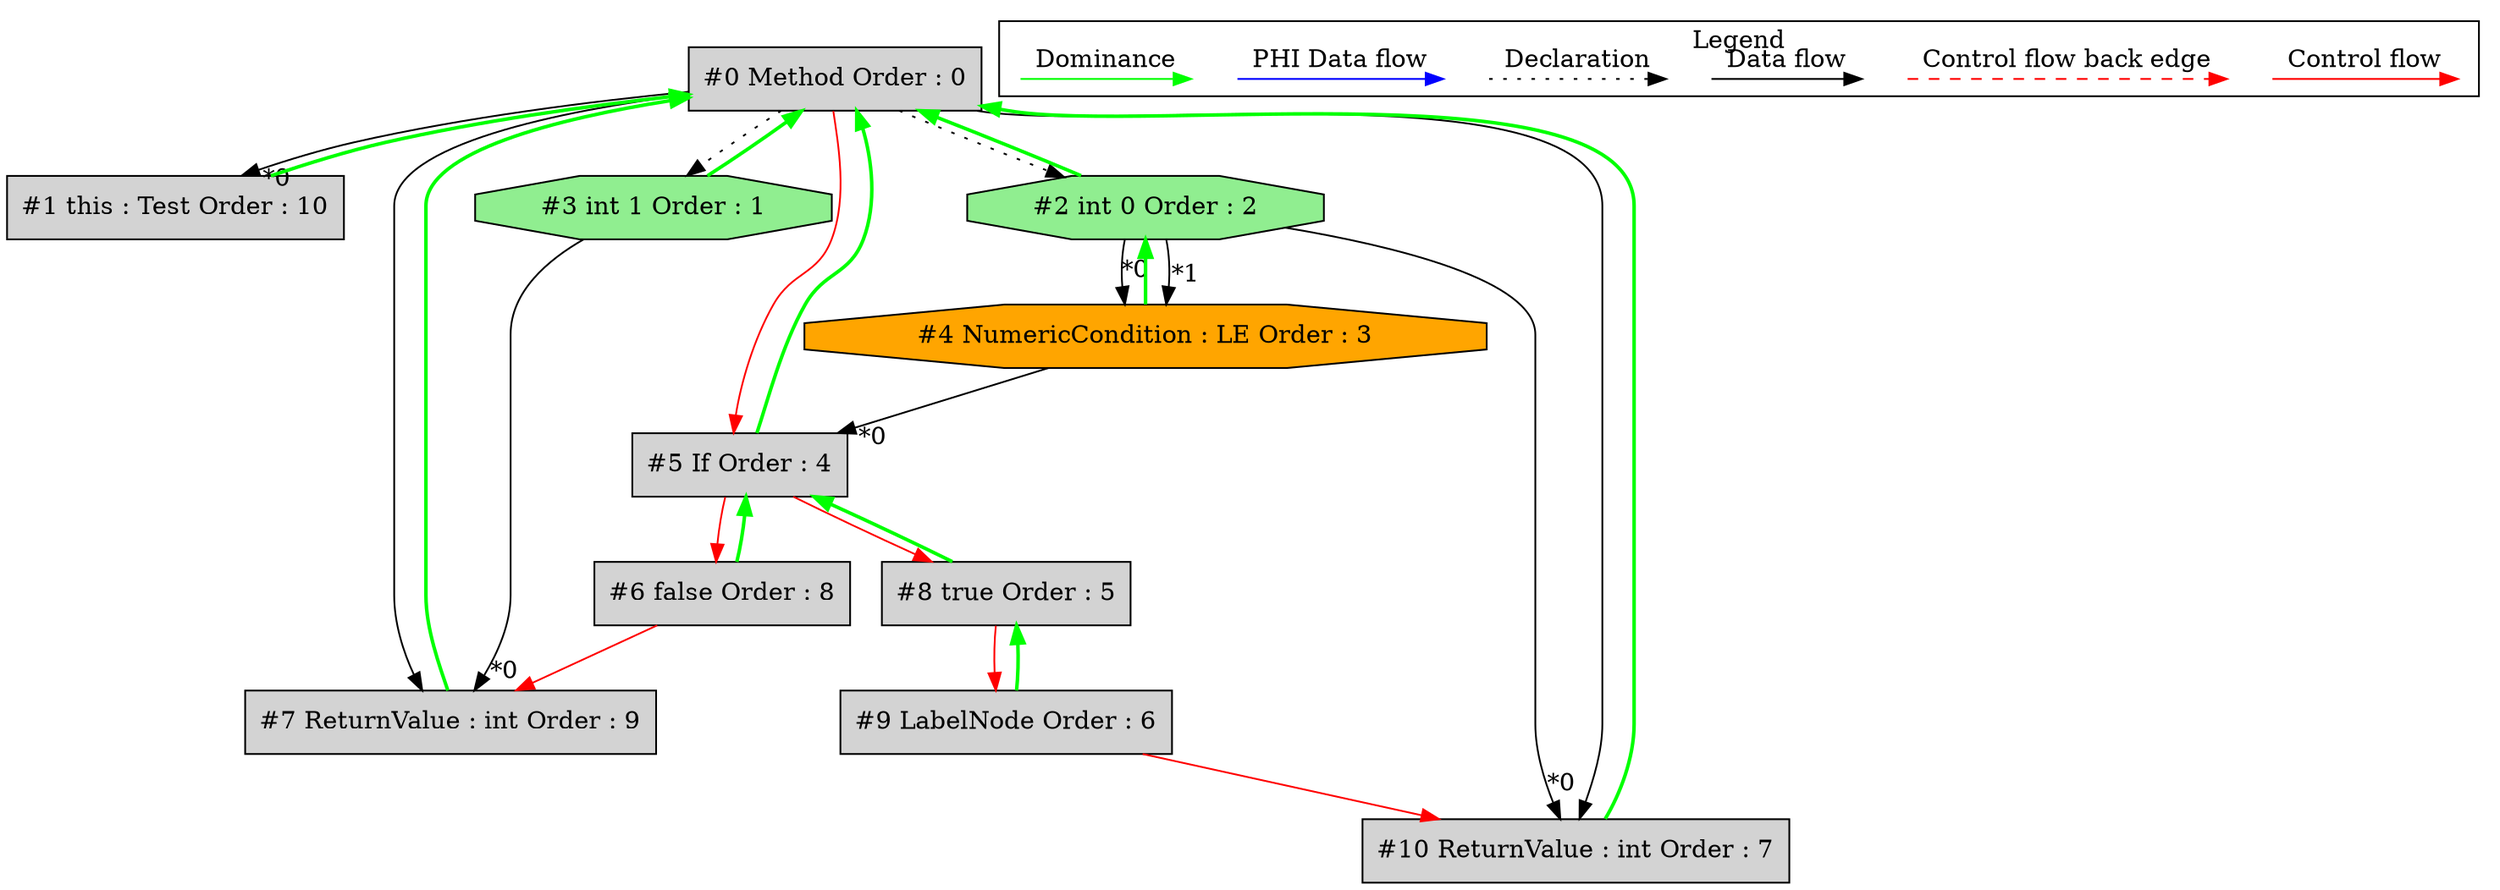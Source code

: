 digraph debugoutput {
 ordering="in";
 node0[label="#0 Method Order : 0",shape=box, fillcolor=lightgrey, style=filled];
 node1[label="#1 this : Test Order : 10",shape=box, fillcolor=lightgrey, style=filled];
 node1 -> node0[dir="forward" color="green" penwidth="2"];
 node0 -> node1[headlabel="*0", labeldistance=2];
 node2[label="#2 int 0 Order : 2",shape=octagon, fillcolor=lightgreen, style=filled];
 node2 -> node0[dir="forward" color="green" penwidth="2"];
 node0 -> node2[style=dotted];
 node3[label="#3 int 1 Order : 1",shape=octagon, fillcolor=lightgreen, style=filled];
 node3 -> node0[dir="forward" color="green" penwidth="2"];
 node0 -> node3[style=dotted];
 node4[label="#4 NumericCondition : LE Order : 3",shape=octagon, fillcolor=orange, style=filled];
 node4 -> node2[dir="forward" color="green" penwidth="2"];
 node2 -> node4[headlabel="*0", labeldistance=2];
 node2 -> node4[headlabel="*1", labeldistance=2];
 node5[label="#5 If Order : 4",shape=box, fillcolor=lightgrey, style=filled];
 node5 -> node0[dir="forward" color="green" penwidth="2"];
 node4 -> node5[headlabel="*0", labeldistance=2];
 node0 -> node5[labeldistance=2, color=red, fontcolor=red];
 node6[label="#6 false Order : 8",shape=box, fillcolor=lightgrey, style=filled];
 node6 -> node5[dir="forward" color="green" penwidth="2"];
 node5 -> node6[labeldistance=2, color=red, fontcolor=red];
 node7[label="#7 ReturnValue : int Order : 9",shape=box, fillcolor=lightgrey, style=filled];
 node7 -> node0[dir="forward" color="green" penwidth="2"];
 node3 -> node7[headlabel="*0", labeldistance=2];
 node6 -> node7[labeldistance=2, color=red, fontcolor=red];
 node0 -> node7;
 node8[label="#8 true Order : 5",shape=box, fillcolor=lightgrey, style=filled];
 node8 -> node5[dir="forward" color="green" penwidth="2"];
 node5 -> node8[labeldistance=2, color=red, fontcolor=red];
 node9[label="#9 LabelNode Order : 6",shape=box, fillcolor=lightgrey, style=filled];
 node9 -> node8[dir="forward" color="green" penwidth="2"];
 node8 -> node9[labeldistance=2, color=red, fontcolor=red];
 node10[label="#10 ReturnValue : int Order : 7",shape=box, fillcolor=lightgrey, style=filled];
 node10 -> node0[dir="forward" color="green" penwidth="2"];
 node2 -> node10[headlabel="*0", labeldistance=2];
 node9 -> node10[labeldistance=2, color=red, fontcolor=red];
 node0 -> node10;
 subgraph cluster_000 {
  label = "Legend";
  node [shape=point]
  {
   rank=same;
   c0 [style = invis];
   c1 [style = invis];
   c2 [style = invis];
   c3 [style = invis];
   d0 [style = invis];
   d1 [style = invis];
   d2 [style = invis];
   d3 [style = invis];
   d4 [style = invis];
   d5 [style = invis];
   d6 [style = invis];
   d7 [style = invis];
  }
  c0 -> c1 [label="Control flow", style=solid, color=red]
  c2 -> c3 [label="Control flow back edge", style=dashed, color=red]
  d0 -> d1 [label="Data flow"]
  d2 -> d3 [label="Declaration", style=dotted]
  d4 -> d5 [label="PHI Data flow", color=blue]
  d6 -> d7 [label="Dominance", color=green]
 }

}
